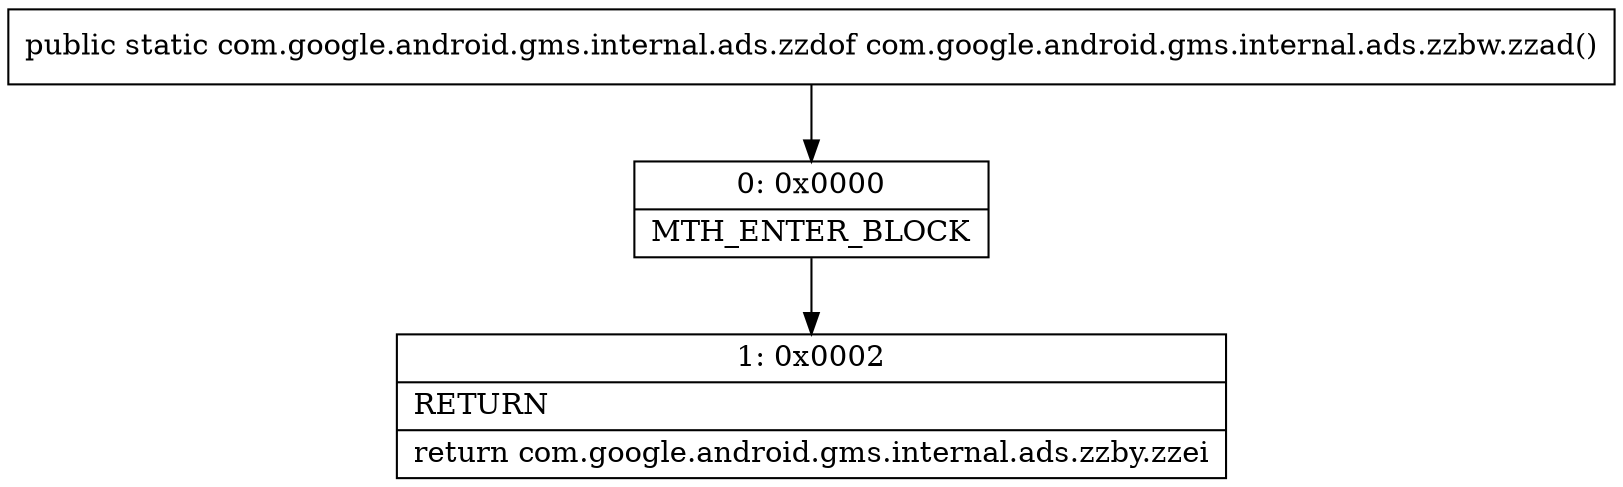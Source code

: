 digraph "CFG forcom.google.android.gms.internal.ads.zzbw.zzad()Lcom\/google\/android\/gms\/internal\/ads\/zzdof;" {
Node_0 [shape=record,label="{0\:\ 0x0000|MTH_ENTER_BLOCK\l}"];
Node_1 [shape=record,label="{1\:\ 0x0002|RETURN\l|return com.google.android.gms.internal.ads.zzby.zzei\l}"];
MethodNode[shape=record,label="{public static com.google.android.gms.internal.ads.zzdof com.google.android.gms.internal.ads.zzbw.zzad() }"];
MethodNode -> Node_0;
Node_0 -> Node_1;
}

